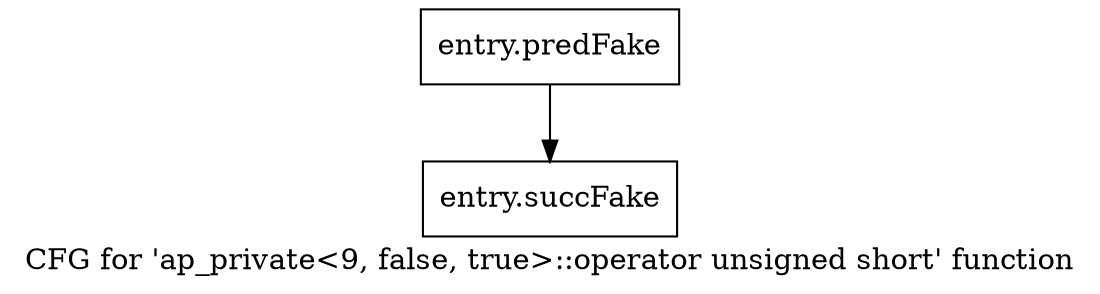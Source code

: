 digraph "CFG for 'ap_private\<9, false, true\>::operator unsigned short' function" {
	label="CFG for 'ap_private\<9, false, true\>::operator unsigned short' function";

	Node0x3b7cb50 [shape=record,filename="",linenumber="",label="{entry.predFake}"];
	Node0x3b7cb50 -> Node0x3e83b40[ callList="" memoryops="" filename="/tools/Xilinx/Vitis_HLS/2022.1/include/etc/ap_private.h" execusionnum="96"];
	Node0x3e83b40 [shape=record,filename="/tools/Xilinx/Vitis_HLS/2022.1/include/etc/ap_private.h",linenumber="1962",label="{entry.succFake}"];
}
